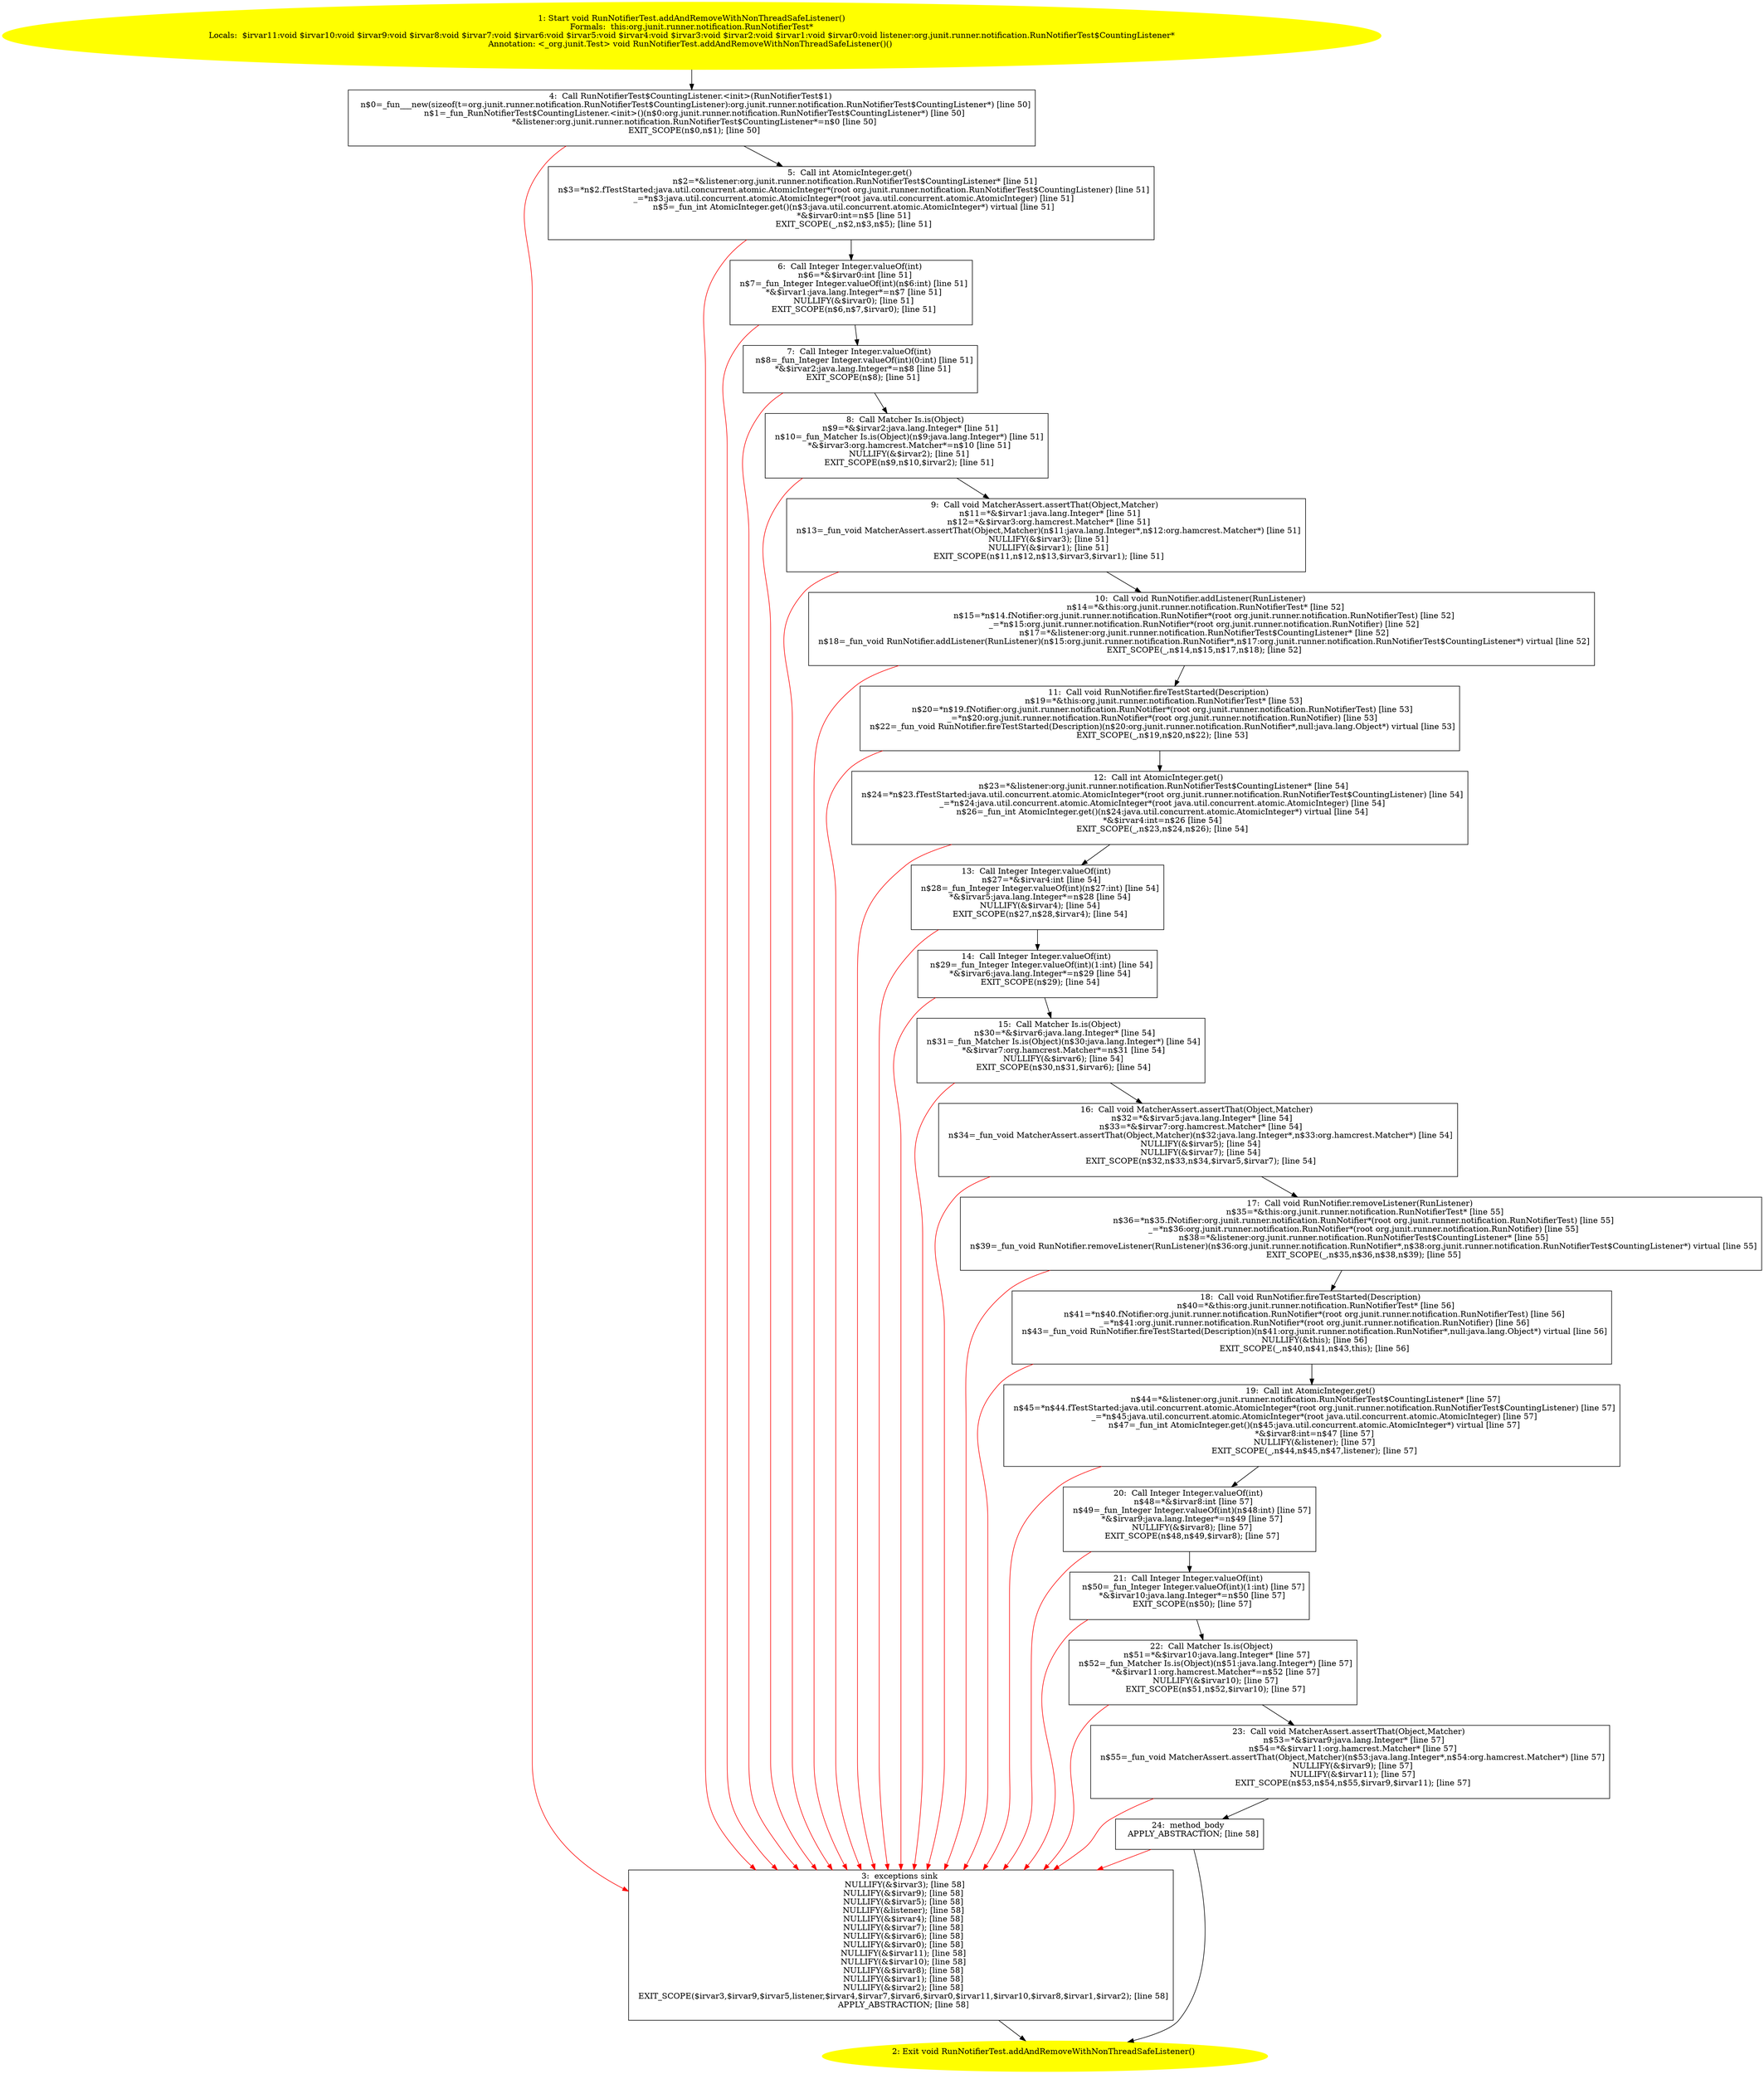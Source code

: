 /* @generated */
digraph cfg {
"org.junit.runner.notification.RunNotifierTest.addAndRemoveWithNonThreadSafeListener():void.82afba7f48f43ffdff452da226de55f5_1" [label="1: Start void RunNotifierTest.addAndRemoveWithNonThreadSafeListener()\nFormals:  this:org.junit.runner.notification.RunNotifierTest*\nLocals:  $irvar11:void $irvar10:void $irvar9:void $irvar8:void $irvar7:void $irvar6:void $irvar5:void $irvar4:void $irvar3:void $irvar2:void $irvar1:void $irvar0:void listener:org.junit.runner.notification.RunNotifierTest$CountingListener*\nAnnotation: <_org.junit.Test> void RunNotifierTest.addAndRemoveWithNonThreadSafeListener()() \n  " color=yellow style=filled]
	

	 "org.junit.runner.notification.RunNotifierTest.addAndRemoveWithNonThreadSafeListener():void.82afba7f48f43ffdff452da226de55f5_1" -> "org.junit.runner.notification.RunNotifierTest.addAndRemoveWithNonThreadSafeListener():void.82afba7f48f43ffdff452da226de55f5_4" ;
"org.junit.runner.notification.RunNotifierTest.addAndRemoveWithNonThreadSafeListener():void.82afba7f48f43ffdff452da226de55f5_2" [label="2: Exit void RunNotifierTest.addAndRemoveWithNonThreadSafeListener() \n  " color=yellow style=filled]
	

"org.junit.runner.notification.RunNotifierTest.addAndRemoveWithNonThreadSafeListener():void.82afba7f48f43ffdff452da226de55f5_3" [label="3:  exceptions sink \n   NULLIFY(&$irvar3); [line 58]\n  NULLIFY(&$irvar9); [line 58]\n  NULLIFY(&$irvar5); [line 58]\n  NULLIFY(&listener); [line 58]\n  NULLIFY(&$irvar4); [line 58]\n  NULLIFY(&$irvar7); [line 58]\n  NULLIFY(&$irvar6); [line 58]\n  NULLIFY(&$irvar0); [line 58]\n  NULLIFY(&$irvar11); [line 58]\n  NULLIFY(&$irvar10); [line 58]\n  NULLIFY(&$irvar8); [line 58]\n  NULLIFY(&$irvar1); [line 58]\n  NULLIFY(&$irvar2); [line 58]\n  EXIT_SCOPE($irvar3,$irvar9,$irvar5,listener,$irvar4,$irvar7,$irvar6,$irvar0,$irvar11,$irvar10,$irvar8,$irvar1,$irvar2); [line 58]\n  APPLY_ABSTRACTION; [line 58]\n " shape="box"]
	

	 "org.junit.runner.notification.RunNotifierTest.addAndRemoveWithNonThreadSafeListener():void.82afba7f48f43ffdff452da226de55f5_3" -> "org.junit.runner.notification.RunNotifierTest.addAndRemoveWithNonThreadSafeListener():void.82afba7f48f43ffdff452da226de55f5_2" ;
"org.junit.runner.notification.RunNotifierTest.addAndRemoveWithNonThreadSafeListener():void.82afba7f48f43ffdff452da226de55f5_4" [label="4:  Call RunNotifierTest$CountingListener.<init>(RunNotifierTest$1) \n   n$0=_fun___new(sizeof(t=org.junit.runner.notification.RunNotifierTest$CountingListener):org.junit.runner.notification.RunNotifierTest$CountingListener*) [line 50]\n  n$1=_fun_RunNotifierTest$CountingListener.<init>()(n$0:org.junit.runner.notification.RunNotifierTest$CountingListener*) [line 50]\n  *&listener:org.junit.runner.notification.RunNotifierTest$CountingListener*=n$0 [line 50]\n  EXIT_SCOPE(n$0,n$1); [line 50]\n " shape="box"]
	

	 "org.junit.runner.notification.RunNotifierTest.addAndRemoveWithNonThreadSafeListener():void.82afba7f48f43ffdff452da226de55f5_4" -> "org.junit.runner.notification.RunNotifierTest.addAndRemoveWithNonThreadSafeListener():void.82afba7f48f43ffdff452da226de55f5_5" ;
	 "org.junit.runner.notification.RunNotifierTest.addAndRemoveWithNonThreadSafeListener():void.82afba7f48f43ffdff452da226de55f5_4" -> "org.junit.runner.notification.RunNotifierTest.addAndRemoveWithNonThreadSafeListener():void.82afba7f48f43ffdff452da226de55f5_3" [color="red" ];
"org.junit.runner.notification.RunNotifierTest.addAndRemoveWithNonThreadSafeListener():void.82afba7f48f43ffdff452da226de55f5_5" [label="5:  Call int AtomicInteger.get() \n   n$2=*&listener:org.junit.runner.notification.RunNotifierTest$CountingListener* [line 51]\n  n$3=*n$2.fTestStarted:java.util.concurrent.atomic.AtomicInteger*(root org.junit.runner.notification.RunNotifierTest$CountingListener) [line 51]\n  _=*n$3:java.util.concurrent.atomic.AtomicInteger*(root java.util.concurrent.atomic.AtomicInteger) [line 51]\n  n$5=_fun_int AtomicInteger.get()(n$3:java.util.concurrent.atomic.AtomicInteger*) virtual [line 51]\n  *&$irvar0:int=n$5 [line 51]\n  EXIT_SCOPE(_,n$2,n$3,n$5); [line 51]\n " shape="box"]
	

	 "org.junit.runner.notification.RunNotifierTest.addAndRemoveWithNonThreadSafeListener():void.82afba7f48f43ffdff452da226de55f5_5" -> "org.junit.runner.notification.RunNotifierTest.addAndRemoveWithNonThreadSafeListener():void.82afba7f48f43ffdff452da226de55f5_6" ;
	 "org.junit.runner.notification.RunNotifierTest.addAndRemoveWithNonThreadSafeListener():void.82afba7f48f43ffdff452da226de55f5_5" -> "org.junit.runner.notification.RunNotifierTest.addAndRemoveWithNonThreadSafeListener():void.82afba7f48f43ffdff452da226de55f5_3" [color="red" ];
"org.junit.runner.notification.RunNotifierTest.addAndRemoveWithNonThreadSafeListener():void.82afba7f48f43ffdff452da226de55f5_6" [label="6:  Call Integer Integer.valueOf(int) \n   n$6=*&$irvar0:int [line 51]\n  n$7=_fun_Integer Integer.valueOf(int)(n$6:int) [line 51]\n  *&$irvar1:java.lang.Integer*=n$7 [line 51]\n  NULLIFY(&$irvar0); [line 51]\n  EXIT_SCOPE(n$6,n$7,$irvar0); [line 51]\n " shape="box"]
	

	 "org.junit.runner.notification.RunNotifierTest.addAndRemoveWithNonThreadSafeListener():void.82afba7f48f43ffdff452da226de55f5_6" -> "org.junit.runner.notification.RunNotifierTest.addAndRemoveWithNonThreadSafeListener():void.82afba7f48f43ffdff452da226de55f5_7" ;
	 "org.junit.runner.notification.RunNotifierTest.addAndRemoveWithNonThreadSafeListener():void.82afba7f48f43ffdff452da226de55f5_6" -> "org.junit.runner.notification.RunNotifierTest.addAndRemoveWithNonThreadSafeListener():void.82afba7f48f43ffdff452da226de55f5_3" [color="red" ];
"org.junit.runner.notification.RunNotifierTest.addAndRemoveWithNonThreadSafeListener():void.82afba7f48f43ffdff452da226de55f5_7" [label="7:  Call Integer Integer.valueOf(int) \n   n$8=_fun_Integer Integer.valueOf(int)(0:int) [line 51]\n  *&$irvar2:java.lang.Integer*=n$8 [line 51]\n  EXIT_SCOPE(n$8); [line 51]\n " shape="box"]
	

	 "org.junit.runner.notification.RunNotifierTest.addAndRemoveWithNonThreadSafeListener():void.82afba7f48f43ffdff452da226de55f5_7" -> "org.junit.runner.notification.RunNotifierTest.addAndRemoveWithNonThreadSafeListener():void.82afba7f48f43ffdff452da226de55f5_8" ;
	 "org.junit.runner.notification.RunNotifierTest.addAndRemoveWithNonThreadSafeListener():void.82afba7f48f43ffdff452da226de55f5_7" -> "org.junit.runner.notification.RunNotifierTest.addAndRemoveWithNonThreadSafeListener():void.82afba7f48f43ffdff452da226de55f5_3" [color="red" ];
"org.junit.runner.notification.RunNotifierTest.addAndRemoveWithNonThreadSafeListener():void.82afba7f48f43ffdff452da226de55f5_8" [label="8:  Call Matcher Is.is(Object) \n   n$9=*&$irvar2:java.lang.Integer* [line 51]\n  n$10=_fun_Matcher Is.is(Object)(n$9:java.lang.Integer*) [line 51]\n  *&$irvar3:org.hamcrest.Matcher*=n$10 [line 51]\n  NULLIFY(&$irvar2); [line 51]\n  EXIT_SCOPE(n$9,n$10,$irvar2); [line 51]\n " shape="box"]
	

	 "org.junit.runner.notification.RunNotifierTest.addAndRemoveWithNonThreadSafeListener():void.82afba7f48f43ffdff452da226de55f5_8" -> "org.junit.runner.notification.RunNotifierTest.addAndRemoveWithNonThreadSafeListener():void.82afba7f48f43ffdff452da226de55f5_9" ;
	 "org.junit.runner.notification.RunNotifierTest.addAndRemoveWithNonThreadSafeListener():void.82afba7f48f43ffdff452da226de55f5_8" -> "org.junit.runner.notification.RunNotifierTest.addAndRemoveWithNonThreadSafeListener():void.82afba7f48f43ffdff452da226de55f5_3" [color="red" ];
"org.junit.runner.notification.RunNotifierTest.addAndRemoveWithNonThreadSafeListener():void.82afba7f48f43ffdff452da226de55f5_9" [label="9:  Call void MatcherAssert.assertThat(Object,Matcher) \n   n$11=*&$irvar1:java.lang.Integer* [line 51]\n  n$12=*&$irvar3:org.hamcrest.Matcher* [line 51]\n  n$13=_fun_void MatcherAssert.assertThat(Object,Matcher)(n$11:java.lang.Integer*,n$12:org.hamcrest.Matcher*) [line 51]\n  NULLIFY(&$irvar3); [line 51]\n  NULLIFY(&$irvar1); [line 51]\n  EXIT_SCOPE(n$11,n$12,n$13,$irvar3,$irvar1); [line 51]\n " shape="box"]
	

	 "org.junit.runner.notification.RunNotifierTest.addAndRemoveWithNonThreadSafeListener():void.82afba7f48f43ffdff452da226de55f5_9" -> "org.junit.runner.notification.RunNotifierTest.addAndRemoveWithNonThreadSafeListener():void.82afba7f48f43ffdff452da226de55f5_10" ;
	 "org.junit.runner.notification.RunNotifierTest.addAndRemoveWithNonThreadSafeListener():void.82afba7f48f43ffdff452da226de55f5_9" -> "org.junit.runner.notification.RunNotifierTest.addAndRemoveWithNonThreadSafeListener():void.82afba7f48f43ffdff452da226de55f5_3" [color="red" ];
"org.junit.runner.notification.RunNotifierTest.addAndRemoveWithNonThreadSafeListener():void.82afba7f48f43ffdff452da226de55f5_10" [label="10:  Call void RunNotifier.addListener(RunListener) \n   n$14=*&this:org.junit.runner.notification.RunNotifierTest* [line 52]\n  n$15=*n$14.fNotifier:org.junit.runner.notification.RunNotifier*(root org.junit.runner.notification.RunNotifierTest) [line 52]\n  _=*n$15:org.junit.runner.notification.RunNotifier*(root org.junit.runner.notification.RunNotifier) [line 52]\n  n$17=*&listener:org.junit.runner.notification.RunNotifierTest$CountingListener* [line 52]\n  n$18=_fun_void RunNotifier.addListener(RunListener)(n$15:org.junit.runner.notification.RunNotifier*,n$17:org.junit.runner.notification.RunNotifierTest$CountingListener*) virtual [line 52]\n  EXIT_SCOPE(_,n$14,n$15,n$17,n$18); [line 52]\n " shape="box"]
	

	 "org.junit.runner.notification.RunNotifierTest.addAndRemoveWithNonThreadSafeListener():void.82afba7f48f43ffdff452da226de55f5_10" -> "org.junit.runner.notification.RunNotifierTest.addAndRemoveWithNonThreadSafeListener():void.82afba7f48f43ffdff452da226de55f5_11" ;
	 "org.junit.runner.notification.RunNotifierTest.addAndRemoveWithNonThreadSafeListener():void.82afba7f48f43ffdff452da226de55f5_10" -> "org.junit.runner.notification.RunNotifierTest.addAndRemoveWithNonThreadSafeListener():void.82afba7f48f43ffdff452da226de55f5_3" [color="red" ];
"org.junit.runner.notification.RunNotifierTest.addAndRemoveWithNonThreadSafeListener():void.82afba7f48f43ffdff452da226de55f5_11" [label="11:  Call void RunNotifier.fireTestStarted(Description) \n   n$19=*&this:org.junit.runner.notification.RunNotifierTest* [line 53]\n  n$20=*n$19.fNotifier:org.junit.runner.notification.RunNotifier*(root org.junit.runner.notification.RunNotifierTest) [line 53]\n  _=*n$20:org.junit.runner.notification.RunNotifier*(root org.junit.runner.notification.RunNotifier) [line 53]\n  n$22=_fun_void RunNotifier.fireTestStarted(Description)(n$20:org.junit.runner.notification.RunNotifier*,null:java.lang.Object*) virtual [line 53]\n  EXIT_SCOPE(_,n$19,n$20,n$22); [line 53]\n " shape="box"]
	

	 "org.junit.runner.notification.RunNotifierTest.addAndRemoveWithNonThreadSafeListener():void.82afba7f48f43ffdff452da226de55f5_11" -> "org.junit.runner.notification.RunNotifierTest.addAndRemoveWithNonThreadSafeListener():void.82afba7f48f43ffdff452da226de55f5_12" ;
	 "org.junit.runner.notification.RunNotifierTest.addAndRemoveWithNonThreadSafeListener():void.82afba7f48f43ffdff452da226de55f5_11" -> "org.junit.runner.notification.RunNotifierTest.addAndRemoveWithNonThreadSafeListener():void.82afba7f48f43ffdff452da226de55f5_3" [color="red" ];
"org.junit.runner.notification.RunNotifierTest.addAndRemoveWithNonThreadSafeListener():void.82afba7f48f43ffdff452da226de55f5_12" [label="12:  Call int AtomicInteger.get() \n   n$23=*&listener:org.junit.runner.notification.RunNotifierTest$CountingListener* [line 54]\n  n$24=*n$23.fTestStarted:java.util.concurrent.atomic.AtomicInteger*(root org.junit.runner.notification.RunNotifierTest$CountingListener) [line 54]\n  _=*n$24:java.util.concurrent.atomic.AtomicInteger*(root java.util.concurrent.atomic.AtomicInteger) [line 54]\n  n$26=_fun_int AtomicInteger.get()(n$24:java.util.concurrent.atomic.AtomicInteger*) virtual [line 54]\n  *&$irvar4:int=n$26 [line 54]\n  EXIT_SCOPE(_,n$23,n$24,n$26); [line 54]\n " shape="box"]
	

	 "org.junit.runner.notification.RunNotifierTest.addAndRemoveWithNonThreadSafeListener():void.82afba7f48f43ffdff452da226de55f5_12" -> "org.junit.runner.notification.RunNotifierTest.addAndRemoveWithNonThreadSafeListener():void.82afba7f48f43ffdff452da226de55f5_13" ;
	 "org.junit.runner.notification.RunNotifierTest.addAndRemoveWithNonThreadSafeListener():void.82afba7f48f43ffdff452da226de55f5_12" -> "org.junit.runner.notification.RunNotifierTest.addAndRemoveWithNonThreadSafeListener():void.82afba7f48f43ffdff452da226de55f5_3" [color="red" ];
"org.junit.runner.notification.RunNotifierTest.addAndRemoveWithNonThreadSafeListener():void.82afba7f48f43ffdff452da226de55f5_13" [label="13:  Call Integer Integer.valueOf(int) \n   n$27=*&$irvar4:int [line 54]\n  n$28=_fun_Integer Integer.valueOf(int)(n$27:int) [line 54]\n  *&$irvar5:java.lang.Integer*=n$28 [line 54]\n  NULLIFY(&$irvar4); [line 54]\n  EXIT_SCOPE(n$27,n$28,$irvar4); [line 54]\n " shape="box"]
	

	 "org.junit.runner.notification.RunNotifierTest.addAndRemoveWithNonThreadSafeListener():void.82afba7f48f43ffdff452da226de55f5_13" -> "org.junit.runner.notification.RunNotifierTest.addAndRemoveWithNonThreadSafeListener():void.82afba7f48f43ffdff452da226de55f5_14" ;
	 "org.junit.runner.notification.RunNotifierTest.addAndRemoveWithNonThreadSafeListener():void.82afba7f48f43ffdff452da226de55f5_13" -> "org.junit.runner.notification.RunNotifierTest.addAndRemoveWithNonThreadSafeListener():void.82afba7f48f43ffdff452da226de55f5_3" [color="red" ];
"org.junit.runner.notification.RunNotifierTest.addAndRemoveWithNonThreadSafeListener():void.82afba7f48f43ffdff452da226de55f5_14" [label="14:  Call Integer Integer.valueOf(int) \n   n$29=_fun_Integer Integer.valueOf(int)(1:int) [line 54]\n  *&$irvar6:java.lang.Integer*=n$29 [line 54]\n  EXIT_SCOPE(n$29); [line 54]\n " shape="box"]
	

	 "org.junit.runner.notification.RunNotifierTest.addAndRemoveWithNonThreadSafeListener():void.82afba7f48f43ffdff452da226de55f5_14" -> "org.junit.runner.notification.RunNotifierTest.addAndRemoveWithNonThreadSafeListener():void.82afba7f48f43ffdff452da226de55f5_15" ;
	 "org.junit.runner.notification.RunNotifierTest.addAndRemoveWithNonThreadSafeListener():void.82afba7f48f43ffdff452da226de55f5_14" -> "org.junit.runner.notification.RunNotifierTest.addAndRemoveWithNonThreadSafeListener():void.82afba7f48f43ffdff452da226de55f5_3" [color="red" ];
"org.junit.runner.notification.RunNotifierTest.addAndRemoveWithNonThreadSafeListener():void.82afba7f48f43ffdff452da226de55f5_15" [label="15:  Call Matcher Is.is(Object) \n   n$30=*&$irvar6:java.lang.Integer* [line 54]\n  n$31=_fun_Matcher Is.is(Object)(n$30:java.lang.Integer*) [line 54]\n  *&$irvar7:org.hamcrest.Matcher*=n$31 [line 54]\n  NULLIFY(&$irvar6); [line 54]\n  EXIT_SCOPE(n$30,n$31,$irvar6); [line 54]\n " shape="box"]
	

	 "org.junit.runner.notification.RunNotifierTest.addAndRemoveWithNonThreadSafeListener():void.82afba7f48f43ffdff452da226de55f5_15" -> "org.junit.runner.notification.RunNotifierTest.addAndRemoveWithNonThreadSafeListener():void.82afba7f48f43ffdff452da226de55f5_16" ;
	 "org.junit.runner.notification.RunNotifierTest.addAndRemoveWithNonThreadSafeListener():void.82afba7f48f43ffdff452da226de55f5_15" -> "org.junit.runner.notification.RunNotifierTest.addAndRemoveWithNonThreadSafeListener():void.82afba7f48f43ffdff452da226de55f5_3" [color="red" ];
"org.junit.runner.notification.RunNotifierTest.addAndRemoveWithNonThreadSafeListener():void.82afba7f48f43ffdff452da226de55f5_16" [label="16:  Call void MatcherAssert.assertThat(Object,Matcher) \n   n$32=*&$irvar5:java.lang.Integer* [line 54]\n  n$33=*&$irvar7:org.hamcrest.Matcher* [line 54]\n  n$34=_fun_void MatcherAssert.assertThat(Object,Matcher)(n$32:java.lang.Integer*,n$33:org.hamcrest.Matcher*) [line 54]\n  NULLIFY(&$irvar5); [line 54]\n  NULLIFY(&$irvar7); [line 54]\n  EXIT_SCOPE(n$32,n$33,n$34,$irvar5,$irvar7); [line 54]\n " shape="box"]
	

	 "org.junit.runner.notification.RunNotifierTest.addAndRemoveWithNonThreadSafeListener():void.82afba7f48f43ffdff452da226de55f5_16" -> "org.junit.runner.notification.RunNotifierTest.addAndRemoveWithNonThreadSafeListener():void.82afba7f48f43ffdff452da226de55f5_17" ;
	 "org.junit.runner.notification.RunNotifierTest.addAndRemoveWithNonThreadSafeListener():void.82afba7f48f43ffdff452da226de55f5_16" -> "org.junit.runner.notification.RunNotifierTest.addAndRemoveWithNonThreadSafeListener():void.82afba7f48f43ffdff452da226de55f5_3" [color="red" ];
"org.junit.runner.notification.RunNotifierTest.addAndRemoveWithNonThreadSafeListener():void.82afba7f48f43ffdff452da226de55f5_17" [label="17:  Call void RunNotifier.removeListener(RunListener) \n   n$35=*&this:org.junit.runner.notification.RunNotifierTest* [line 55]\n  n$36=*n$35.fNotifier:org.junit.runner.notification.RunNotifier*(root org.junit.runner.notification.RunNotifierTest) [line 55]\n  _=*n$36:org.junit.runner.notification.RunNotifier*(root org.junit.runner.notification.RunNotifier) [line 55]\n  n$38=*&listener:org.junit.runner.notification.RunNotifierTest$CountingListener* [line 55]\n  n$39=_fun_void RunNotifier.removeListener(RunListener)(n$36:org.junit.runner.notification.RunNotifier*,n$38:org.junit.runner.notification.RunNotifierTest$CountingListener*) virtual [line 55]\n  EXIT_SCOPE(_,n$35,n$36,n$38,n$39); [line 55]\n " shape="box"]
	

	 "org.junit.runner.notification.RunNotifierTest.addAndRemoveWithNonThreadSafeListener():void.82afba7f48f43ffdff452da226de55f5_17" -> "org.junit.runner.notification.RunNotifierTest.addAndRemoveWithNonThreadSafeListener():void.82afba7f48f43ffdff452da226de55f5_18" ;
	 "org.junit.runner.notification.RunNotifierTest.addAndRemoveWithNonThreadSafeListener():void.82afba7f48f43ffdff452da226de55f5_17" -> "org.junit.runner.notification.RunNotifierTest.addAndRemoveWithNonThreadSafeListener():void.82afba7f48f43ffdff452da226de55f5_3" [color="red" ];
"org.junit.runner.notification.RunNotifierTest.addAndRemoveWithNonThreadSafeListener():void.82afba7f48f43ffdff452da226de55f5_18" [label="18:  Call void RunNotifier.fireTestStarted(Description) \n   n$40=*&this:org.junit.runner.notification.RunNotifierTest* [line 56]\n  n$41=*n$40.fNotifier:org.junit.runner.notification.RunNotifier*(root org.junit.runner.notification.RunNotifierTest) [line 56]\n  _=*n$41:org.junit.runner.notification.RunNotifier*(root org.junit.runner.notification.RunNotifier) [line 56]\n  n$43=_fun_void RunNotifier.fireTestStarted(Description)(n$41:org.junit.runner.notification.RunNotifier*,null:java.lang.Object*) virtual [line 56]\n  NULLIFY(&this); [line 56]\n  EXIT_SCOPE(_,n$40,n$41,n$43,this); [line 56]\n " shape="box"]
	

	 "org.junit.runner.notification.RunNotifierTest.addAndRemoveWithNonThreadSafeListener():void.82afba7f48f43ffdff452da226de55f5_18" -> "org.junit.runner.notification.RunNotifierTest.addAndRemoveWithNonThreadSafeListener():void.82afba7f48f43ffdff452da226de55f5_19" ;
	 "org.junit.runner.notification.RunNotifierTest.addAndRemoveWithNonThreadSafeListener():void.82afba7f48f43ffdff452da226de55f5_18" -> "org.junit.runner.notification.RunNotifierTest.addAndRemoveWithNonThreadSafeListener():void.82afba7f48f43ffdff452da226de55f5_3" [color="red" ];
"org.junit.runner.notification.RunNotifierTest.addAndRemoveWithNonThreadSafeListener():void.82afba7f48f43ffdff452da226de55f5_19" [label="19:  Call int AtomicInteger.get() \n   n$44=*&listener:org.junit.runner.notification.RunNotifierTest$CountingListener* [line 57]\n  n$45=*n$44.fTestStarted:java.util.concurrent.atomic.AtomicInteger*(root org.junit.runner.notification.RunNotifierTest$CountingListener) [line 57]\n  _=*n$45:java.util.concurrent.atomic.AtomicInteger*(root java.util.concurrent.atomic.AtomicInteger) [line 57]\n  n$47=_fun_int AtomicInteger.get()(n$45:java.util.concurrent.atomic.AtomicInteger*) virtual [line 57]\n  *&$irvar8:int=n$47 [line 57]\n  NULLIFY(&listener); [line 57]\n  EXIT_SCOPE(_,n$44,n$45,n$47,listener); [line 57]\n " shape="box"]
	

	 "org.junit.runner.notification.RunNotifierTest.addAndRemoveWithNonThreadSafeListener():void.82afba7f48f43ffdff452da226de55f5_19" -> "org.junit.runner.notification.RunNotifierTest.addAndRemoveWithNonThreadSafeListener():void.82afba7f48f43ffdff452da226de55f5_20" ;
	 "org.junit.runner.notification.RunNotifierTest.addAndRemoveWithNonThreadSafeListener():void.82afba7f48f43ffdff452da226de55f5_19" -> "org.junit.runner.notification.RunNotifierTest.addAndRemoveWithNonThreadSafeListener():void.82afba7f48f43ffdff452da226de55f5_3" [color="red" ];
"org.junit.runner.notification.RunNotifierTest.addAndRemoveWithNonThreadSafeListener():void.82afba7f48f43ffdff452da226de55f5_20" [label="20:  Call Integer Integer.valueOf(int) \n   n$48=*&$irvar8:int [line 57]\n  n$49=_fun_Integer Integer.valueOf(int)(n$48:int) [line 57]\n  *&$irvar9:java.lang.Integer*=n$49 [line 57]\n  NULLIFY(&$irvar8); [line 57]\n  EXIT_SCOPE(n$48,n$49,$irvar8); [line 57]\n " shape="box"]
	

	 "org.junit.runner.notification.RunNotifierTest.addAndRemoveWithNonThreadSafeListener():void.82afba7f48f43ffdff452da226de55f5_20" -> "org.junit.runner.notification.RunNotifierTest.addAndRemoveWithNonThreadSafeListener():void.82afba7f48f43ffdff452da226de55f5_21" ;
	 "org.junit.runner.notification.RunNotifierTest.addAndRemoveWithNonThreadSafeListener():void.82afba7f48f43ffdff452da226de55f5_20" -> "org.junit.runner.notification.RunNotifierTest.addAndRemoveWithNonThreadSafeListener():void.82afba7f48f43ffdff452da226de55f5_3" [color="red" ];
"org.junit.runner.notification.RunNotifierTest.addAndRemoveWithNonThreadSafeListener():void.82afba7f48f43ffdff452da226de55f5_21" [label="21:  Call Integer Integer.valueOf(int) \n   n$50=_fun_Integer Integer.valueOf(int)(1:int) [line 57]\n  *&$irvar10:java.lang.Integer*=n$50 [line 57]\n  EXIT_SCOPE(n$50); [line 57]\n " shape="box"]
	

	 "org.junit.runner.notification.RunNotifierTest.addAndRemoveWithNonThreadSafeListener():void.82afba7f48f43ffdff452da226de55f5_21" -> "org.junit.runner.notification.RunNotifierTest.addAndRemoveWithNonThreadSafeListener():void.82afba7f48f43ffdff452da226de55f5_22" ;
	 "org.junit.runner.notification.RunNotifierTest.addAndRemoveWithNonThreadSafeListener():void.82afba7f48f43ffdff452da226de55f5_21" -> "org.junit.runner.notification.RunNotifierTest.addAndRemoveWithNonThreadSafeListener():void.82afba7f48f43ffdff452da226de55f5_3" [color="red" ];
"org.junit.runner.notification.RunNotifierTest.addAndRemoveWithNonThreadSafeListener():void.82afba7f48f43ffdff452da226de55f5_22" [label="22:  Call Matcher Is.is(Object) \n   n$51=*&$irvar10:java.lang.Integer* [line 57]\n  n$52=_fun_Matcher Is.is(Object)(n$51:java.lang.Integer*) [line 57]\n  *&$irvar11:org.hamcrest.Matcher*=n$52 [line 57]\n  NULLIFY(&$irvar10); [line 57]\n  EXIT_SCOPE(n$51,n$52,$irvar10); [line 57]\n " shape="box"]
	

	 "org.junit.runner.notification.RunNotifierTest.addAndRemoveWithNonThreadSafeListener():void.82afba7f48f43ffdff452da226de55f5_22" -> "org.junit.runner.notification.RunNotifierTest.addAndRemoveWithNonThreadSafeListener():void.82afba7f48f43ffdff452da226de55f5_23" ;
	 "org.junit.runner.notification.RunNotifierTest.addAndRemoveWithNonThreadSafeListener():void.82afba7f48f43ffdff452da226de55f5_22" -> "org.junit.runner.notification.RunNotifierTest.addAndRemoveWithNonThreadSafeListener():void.82afba7f48f43ffdff452da226de55f5_3" [color="red" ];
"org.junit.runner.notification.RunNotifierTest.addAndRemoveWithNonThreadSafeListener():void.82afba7f48f43ffdff452da226de55f5_23" [label="23:  Call void MatcherAssert.assertThat(Object,Matcher) \n   n$53=*&$irvar9:java.lang.Integer* [line 57]\n  n$54=*&$irvar11:org.hamcrest.Matcher* [line 57]\n  n$55=_fun_void MatcherAssert.assertThat(Object,Matcher)(n$53:java.lang.Integer*,n$54:org.hamcrest.Matcher*) [line 57]\n  NULLIFY(&$irvar9); [line 57]\n  NULLIFY(&$irvar11); [line 57]\n  EXIT_SCOPE(n$53,n$54,n$55,$irvar9,$irvar11); [line 57]\n " shape="box"]
	

	 "org.junit.runner.notification.RunNotifierTest.addAndRemoveWithNonThreadSafeListener():void.82afba7f48f43ffdff452da226de55f5_23" -> "org.junit.runner.notification.RunNotifierTest.addAndRemoveWithNonThreadSafeListener():void.82afba7f48f43ffdff452da226de55f5_24" ;
	 "org.junit.runner.notification.RunNotifierTest.addAndRemoveWithNonThreadSafeListener():void.82afba7f48f43ffdff452da226de55f5_23" -> "org.junit.runner.notification.RunNotifierTest.addAndRemoveWithNonThreadSafeListener():void.82afba7f48f43ffdff452da226de55f5_3" [color="red" ];
"org.junit.runner.notification.RunNotifierTest.addAndRemoveWithNonThreadSafeListener():void.82afba7f48f43ffdff452da226de55f5_24" [label="24:  method_body \n   APPLY_ABSTRACTION; [line 58]\n " shape="box"]
	

	 "org.junit.runner.notification.RunNotifierTest.addAndRemoveWithNonThreadSafeListener():void.82afba7f48f43ffdff452da226de55f5_24" -> "org.junit.runner.notification.RunNotifierTest.addAndRemoveWithNonThreadSafeListener():void.82afba7f48f43ffdff452da226de55f5_2" ;
	 "org.junit.runner.notification.RunNotifierTest.addAndRemoveWithNonThreadSafeListener():void.82afba7f48f43ffdff452da226de55f5_24" -> "org.junit.runner.notification.RunNotifierTest.addAndRemoveWithNonThreadSafeListener():void.82afba7f48f43ffdff452da226de55f5_3" [color="red" ];
}
